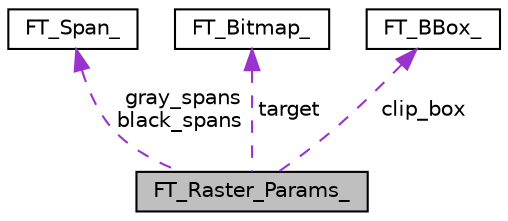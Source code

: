 digraph "FT_Raster_Params_"
{
  edge [fontname="Helvetica",fontsize="10",labelfontname="Helvetica",labelfontsize="10"];
  node [fontname="Helvetica",fontsize="10",shape=record];
  Node1 [label="FT_Raster_Params_",height=0.2,width=0.4,color="black", fillcolor="grey75", style="filled", fontcolor="black"];
  Node2 -> Node1 [dir="back",color="darkorchid3",fontsize="10",style="dashed",label=" gray_spans\nblack_spans" ,fontname="Helvetica"];
  Node2 [label="FT_Span_",height=0.2,width=0.4,color="black", fillcolor="white", style="filled",URL="$struct_f_t___span__.html"];
  Node3 -> Node1 [dir="back",color="darkorchid3",fontsize="10",style="dashed",label=" target" ,fontname="Helvetica"];
  Node3 [label="FT_Bitmap_",height=0.2,width=0.4,color="black", fillcolor="white", style="filled",URL="$struct_f_t___bitmap__.html"];
  Node4 -> Node1 [dir="back",color="darkorchid3",fontsize="10",style="dashed",label=" clip_box" ,fontname="Helvetica"];
  Node4 [label="FT_BBox_",height=0.2,width=0.4,color="black", fillcolor="white", style="filled",URL="$struct_f_t___b_box__.html"];
}
